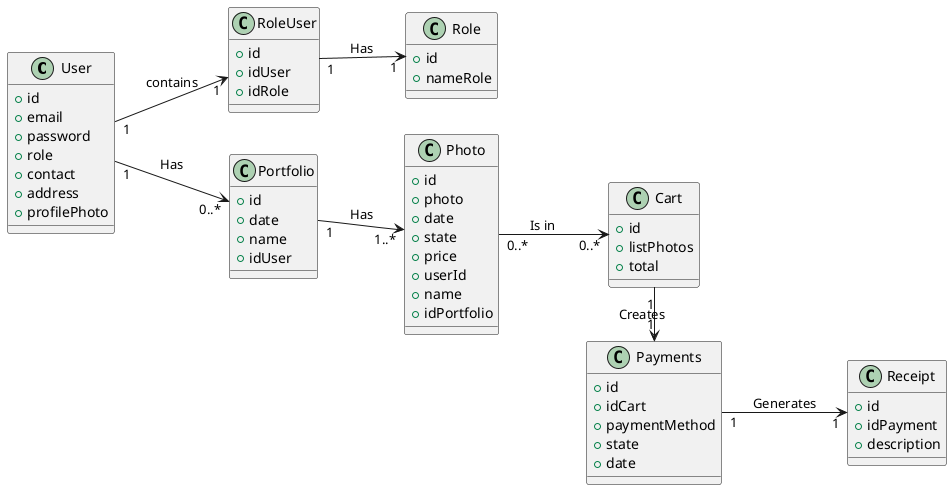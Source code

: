 @startuml
'https://plantuml.com/class-diagram
left to right direction

class User {
    + id
    + email
    + password
    + role
    + contact
    + address
    + profilePhoto
}
class Role {
    + id
    + nameRole
}
class RoleUser {
    + id
    + idUser
    + idRole
}
class Photo {
    + id
    + photo
    + date
    + state
    + price
    + userId
    + name
    + idPortfolio
}
class Portfolio {
    + id
    + date
    + name
    + idUser
}
class Cart {
    + id
    + listPhotos
    + total
}
class Payments {
    + id
    + idCart
    + paymentMethod
    + state
    + date
}
class Receipt {
    + id
    + idPayment
    + description
}

User "1" --> "1" RoleUser : contains
RoleUser "1" --> "1" Role : Has

User "1" --> "0..*" Portfolio : Has
Portfolio "1" --> "1..*" Photo : Has
Photo "0..*"  --> "0..*" Cart : Is in
Cart "1" -> "1" Payments : Creates
Payments "1" --> "1" Receipt : Generates


@enduml